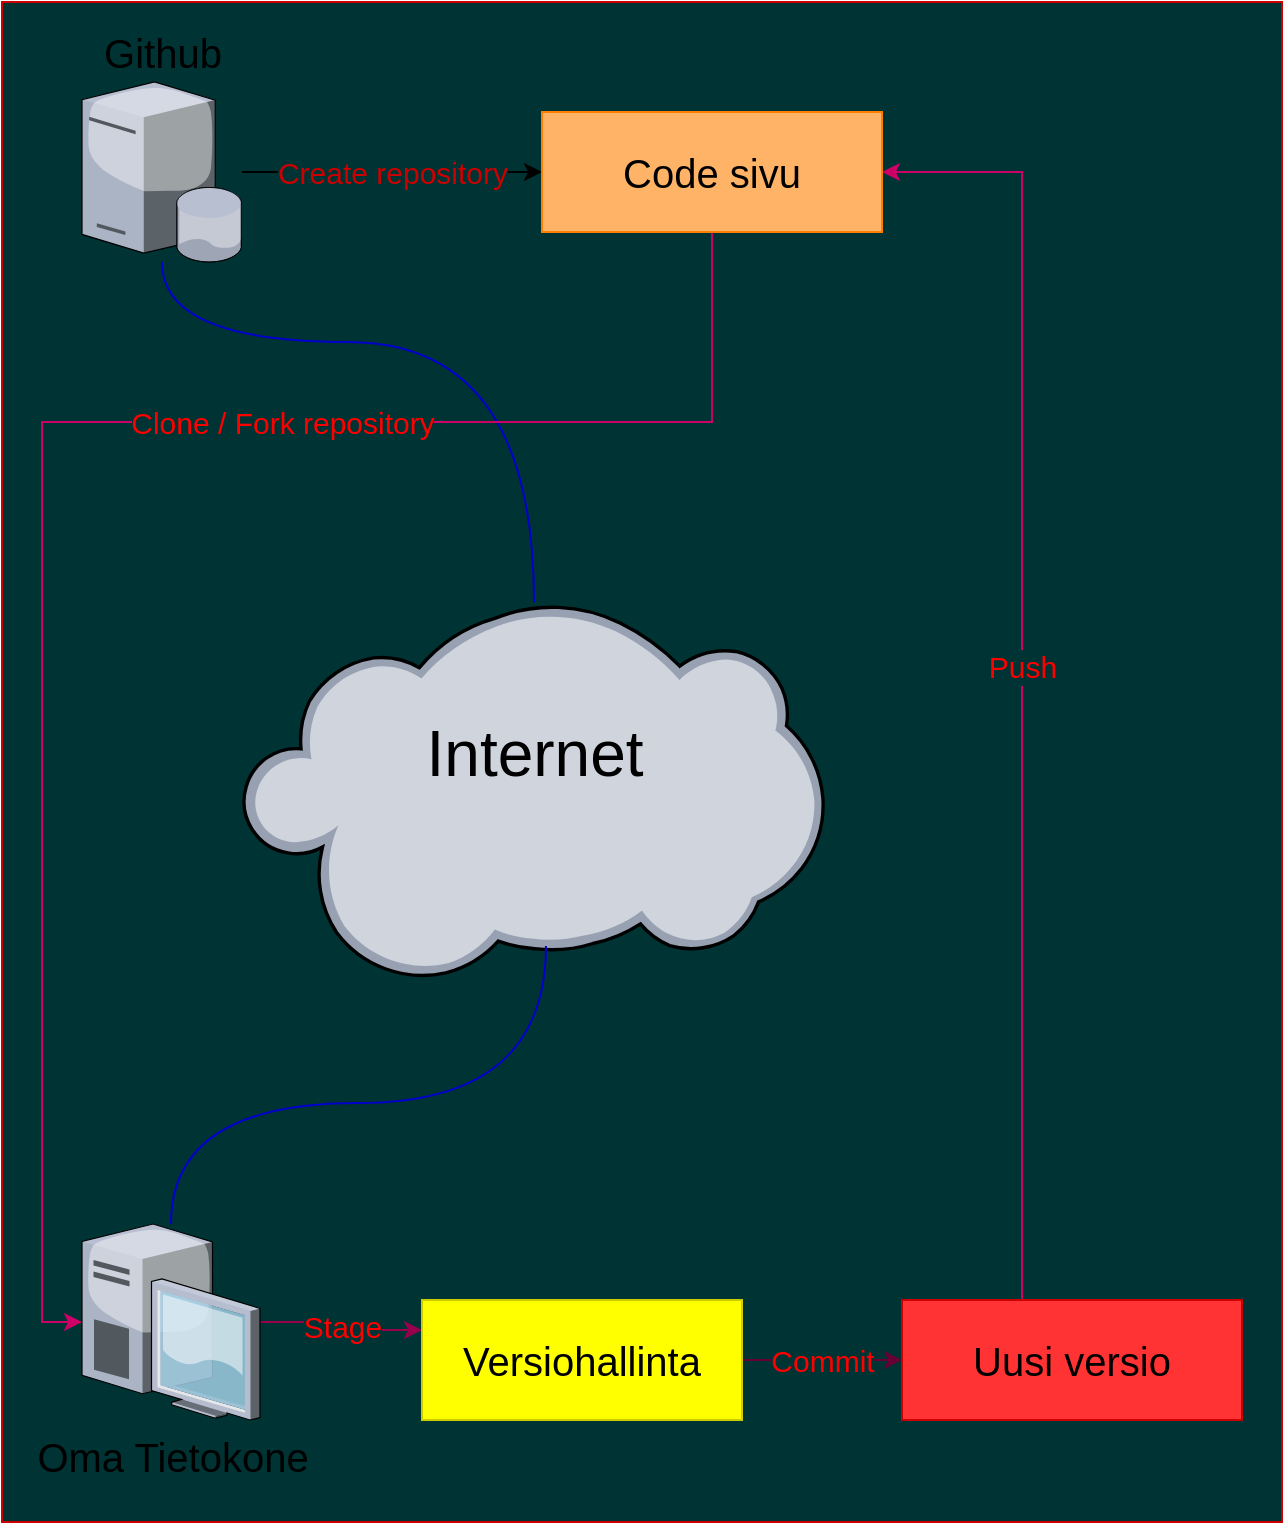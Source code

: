<mxfile version="20.7.4" type="device"><diagram id="-ei6wV9SEUmGx9h57dnq" name="Page-1"><mxGraphModel dx="1098" dy="828" grid="1" gridSize="10" guides="1" tooltips="1" connect="1" arrows="1" fold="1" page="1" pageScale="1" pageWidth="827" pageHeight="1169" math="0" shadow="0"><root><mxCell id="0"/><mxCell id="1" parent="0"/><mxCell id="djFY7yhKToaUjum_h1nN-23" value="" style="rounded=0;whiteSpace=wrap;html=1;glass=0;strokeColor=#CC0000;fontSize=15;fillColor=#003333;" vertex="1" parent="1"><mxGeometry x="180" y="50" width="640" height="760" as="geometry"/></mxCell><mxCell id="djFY7yhKToaUjum_h1nN-1" value="Internet&lt;br style=&quot;font-size: 32px;&quot;&gt;&lt;br style=&quot;font-size: 32px;&quot;&gt;" style="verticalLabelPosition=middle;sketch=0;aspect=fixed;html=1;verticalAlign=middle;strokeColor=none;align=center;outlineConnect=0;shape=mxgraph.citrix.cloud;fontSize=32;labelPosition=center;" vertex="1" parent="1"><mxGeometry x="300" y="350" width="291.13" height="190" as="geometry"/></mxCell><mxCell id="djFY7yhKToaUjum_h1nN-12" value="Create repository" style="edgeStyle=orthogonalEdgeStyle;rounded=0;orthogonalLoop=1;jettySize=auto;html=1;entryX=0;entryY=0.5;entryDx=0;entryDy=0;fontSize=15;fontColor=#CC0000;labelBackgroundColor=#003333;" edge="1" parent="1" source="djFY7yhKToaUjum_h1nN-2" target="djFY7yhKToaUjum_h1nN-8"><mxGeometry relative="1" as="geometry"/></mxCell><mxCell id="djFY7yhKToaUjum_h1nN-17" style="edgeStyle=orthogonalEdgeStyle;orthogonalLoop=1;jettySize=auto;html=1;strokeColor=#0000CC;fontSize=15;curved=1;endArrow=none;endFill=0;" edge="1" parent="1" source="djFY7yhKToaUjum_h1nN-2" target="djFY7yhKToaUjum_h1nN-1"><mxGeometry relative="1" as="geometry"><Array as="points"><mxPoint x="260" y="220"/><mxPoint x="446" y="220"/></Array></mxGeometry></mxCell><mxCell id="djFY7yhKToaUjum_h1nN-2" value="Github" style="verticalLabelPosition=top;sketch=0;aspect=fixed;html=1;verticalAlign=bottom;strokeColor=none;align=center;outlineConnect=0;shape=mxgraph.citrix.database_server;fontSize=20;labelPosition=center;" vertex="1" parent="1"><mxGeometry x="220" y="90" width="80" height="90" as="geometry"/></mxCell><mxCell id="djFY7yhKToaUjum_h1nN-14" value="Stage" style="edgeStyle=orthogonalEdgeStyle;rounded=0;orthogonalLoop=1;jettySize=auto;html=1;entryX=0;entryY=0.25;entryDx=0;entryDy=0;fontSize=15;strokeColor=#99004D;labelBackgroundColor=#003333;fontColor=#FF0000;" edge="1" parent="1" source="djFY7yhKToaUjum_h1nN-3" target="djFY7yhKToaUjum_h1nN-5"><mxGeometry relative="1" as="geometry"/></mxCell><mxCell id="djFY7yhKToaUjum_h1nN-18" style="edgeStyle=orthogonalEdgeStyle;curved=1;orthogonalLoop=1;jettySize=auto;html=1;entryX=0.522;entryY=0.905;entryDx=0;entryDy=0;entryPerimeter=0;strokeColor=#0000CC;fontSize=15;endArrow=none;endFill=0;" edge="1" parent="1" source="djFY7yhKToaUjum_h1nN-3" target="djFY7yhKToaUjum_h1nN-1"><mxGeometry relative="1" as="geometry"/></mxCell><mxCell id="djFY7yhKToaUjum_h1nN-3" value="Oma Tietokone" style="verticalLabelPosition=bottom;sketch=0;aspect=fixed;html=1;verticalAlign=top;strokeColor=none;align=center;outlineConnect=0;shape=mxgraph.citrix.desktop;fontSize=20;" vertex="1" parent="1"><mxGeometry x="220" y="661" width="89" height="98" as="geometry"/></mxCell><mxCell id="djFY7yhKToaUjum_h1nN-15" value="Commit" style="edgeStyle=orthogonalEdgeStyle;rounded=0;orthogonalLoop=1;jettySize=auto;html=1;entryX=0;entryY=0.5;entryDx=0;entryDy=0;fontSize=15;strokeColor=#660033;labelBackgroundColor=#003333;fontColor=#FF0000;" edge="1" parent="1" source="djFY7yhKToaUjum_h1nN-5" target="djFY7yhKToaUjum_h1nN-7"><mxGeometry relative="1" as="geometry"/></mxCell><mxCell id="djFY7yhKToaUjum_h1nN-5" value="Versiohallinta" style="rounded=0;whiteSpace=wrap;html=1;fontSize=20;strokeColor=#CCCC00;fillColor=#FFFF00;" vertex="1" parent="1"><mxGeometry x="390" y="699" width="160" height="60" as="geometry"/></mxCell><mxCell id="djFY7yhKToaUjum_h1nN-16" value="Push" style="edgeStyle=orthogonalEdgeStyle;rounded=0;orthogonalLoop=1;jettySize=auto;html=1;entryX=1;entryY=0.5;entryDx=0;entryDy=0;fontSize=15;strokeColor=#CC0066;labelBackgroundColor=#003333;fontColor=#FF0000;" edge="1" parent="1" source="djFY7yhKToaUjum_h1nN-7" target="djFY7yhKToaUjum_h1nN-8"><mxGeometry relative="1" as="geometry"><Array as="points"><mxPoint x="690" y="135"/></Array></mxGeometry></mxCell><mxCell id="djFY7yhKToaUjum_h1nN-7" value="Uusi versio&lt;br&gt;" style="rounded=0;whiteSpace=wrap;html=1;fontSize=20;strokeColor=#CC0000;fillColor=#FF3333;" vertex="1" parent="1"><mxGeometry x="630" y="699" width="170" height="60" as="geometry"/></mxCell><mxCell id="djFY7yhKToaUjum_h1nN-13" value="Clone / Fork repository" style="edgeStyle=orthogonalEdgeStyle;rounded=0;orthogonalLoop=1;jettySize=auto;html=1;fontSize=15;strokeColor=#CC0066;labelBackgroundColor=#003333;fontColor=#FF0000;" edge="1" parent="1" source="djFY7yhKToaUjum_h1nN-8" target="djFY7yhKToaUjum_h1nN-3"><mxGeometry x="-0.311" relative="1" as="geometry"><Array as="points"><mxPoint x="535" y="260"/><mxPoint x="200" y="260"/><mxPoint x="200" y="710"/></Array><mxPoint as="offset"/></mxGeometry></mxCell><mxCell id="djFY7yhKToaUjum_h1nN-8" value="Code sivu" style="rounded=0;whiteSpace=wrap;html=1;fontSize=20;strokeColor=#FF8000;glass=0;fillColor=#FFB366;" vertex="1" parent="1"><mxGeometry x="450" y="105" width="170" height="60" as="geometry"/></mxCell></root></mxGraphModel></diagram></mxfile>
